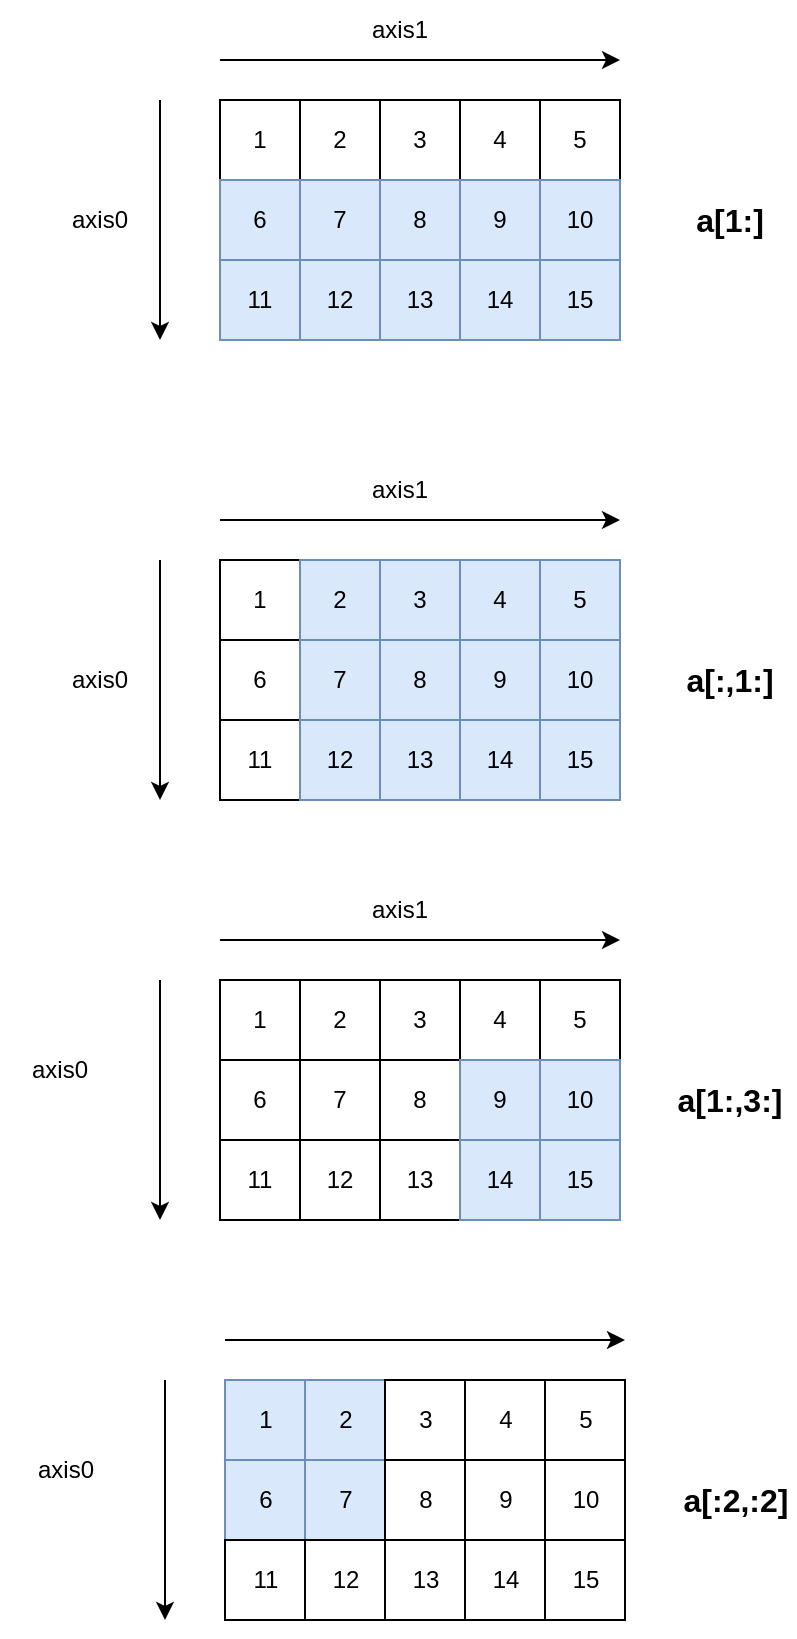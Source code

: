 <mxfile version="20.7.4" type="device"><diagram id="Dqdid7MpPEFilvSCYaec" name="Page-1"><mxGraphModel dx="472" dy="834" grid="1" gridSize="10" guides="1" tooltips="1" connect="1" arrows="1" fold="1" page="1" pageScale="1" pageWidth="850" pageHeight="1100" math="0" shadow="0"><root><mxCell id="0"/><mxCell id="1" parent="0"/><mxCell id="s8rCrCagsM5qFTCuOg0A-1" value="1" style="whiteSpace=wrap;html=1;aspect=fixed;" vertex="1" parent="1"><mxGeometry x="200" y="200" width="40" height="40" as="geometry"/></mxCell><mxCell id="s8rCrCagsM5qFTCuOg0A-2" value="2" style="whiteSpace=wrap;html=1;aspect=fixed;" vertex="1" parent="1"><mxGeometry x="240" y="200" width="40" height="40" as="geometry"/></mxCell><mxCell id="s8rCrCagsM5qFTCuOg0A-3" value="3" style="whiteSpace=wrap;html=1;aspect=fixed;" vertex="1" parent="1"><mxGeometry x="280" y="200" width="40" height="40" as="geometry"/></mxCell><mxCell id="s8rCrCagsM5qFTCuOg0A-4" value="4" style="whiteSpace=wrap;html=1;aspect=fixed;" vertex="1" parent="1"><mxGeometry x="320" y="200" width="40" height="40" as="geometry"/></mxCell><mxCell id="s8rCrCagsM5qFTCuOg0A-5" value="5" style="whiteSpace=wrap;html=1;aspect=fixed;" vertex="1" parent="1"><mxGeometry x="360" y="200" width="40" height="40" as="geometry"/></mxCell><mxCell id="s8rCrCagsM5qFTCuOg0A-6" value="6" style="whiteSpace=wrap;html=1;aspect=fixed;fillColor=#dae8fc;strokeColor=#6c8ebf;" vertex="1" parent="1"><mxGeometry x="200" y="240" width="40" height="40" as="geometry"/></mxCell><mxCell id="s8rCrCagsM5qFTCuOg0A-7" value="7" style="whiteSpace=wrap;html=1;aspect=fixed;fillColor=#dae8fc;strokeColor=#6c8ebf;" vertex="1" parent="1"><mxGeometry x="240" y="240" width="40" height="40" as="geometry"/></mxCell><mxCell id="s8rCrCagsM5qFTCuOg0A-8" value="8" style="whiteSpace=wrap;html=1;aspect=fixed;fillColor=#dae8fc;strokeColor=#6c8ebf;" vertex="1" parent="1"><mxGeometry x="280" y="240" width="40" height="40" as="geometry"/></mxCell><mxCell id="s8rCrCagsM5qFTCuOg0A-9" value="9" style="whiteSpace=wrap;html=1;aspect=fixed;fillColor=#dae8fc;strokeColor=#6c8ebf;" vertex="1" parent="1"><mxGeometry x="320" y="240" width="40" height="40" as="geometry"/></mxCell><mxCell id="s8rCrCagsM5qFTCuOg0A-10" value="10" style="whiteSpace=wrap;html=1;aspect=fixed;fillColor=#dae8fc;strokeColor=#6c8ebf;" vertex="1" parent="1"><mxGeometry x="360" y="240" width="40" height="40" as="geometry"/></mxCell><mxCell id="s8rCrCagsM5qFTCuOg0A-11" value="11" style="whiteSpace=wrap;html=1;aspect=fixed;fillColor=#dae8fc;strokeColor=#6c8ebf;" vertex="1" parent="1"><mxGeometry x="200" y="280" width="40" height="40" as="geometry"/></mxCell><mxCell id="s8rCrCagsM5qFTCuOg0A-12" value="12" style="whiteSpace=wrap;html=1;aspect=fixed;fillColor=#dae8fc;strokeColor=#6c8ebf;" vertex="1" parent="1"><mxGeometry x="240" y="280" width="40" height="40" as="geometry"/></mxCell><mxCell id="s8rCrCagsM5qFTCuOg0A-13" value="13" style="whiteSpace=wrap;html=1;aspect=fixed;fillColor=#dae8fc;strokeColor=#6c8ebf;" vertex="1" parent="1"><mxGeometry x="280" y="280" width="40" height="40" as="geometry"/></mxCell><mxCell id="s8rCrCagsM5qFTCuOg0A-14" value="14" style="whiteSpace=wrap;html=1;aspect=fixed;fillColor=#dae8fc;strokeColor=#6c8ebf;" vertex="1" parent="1"><mxGeometry x="320" y="280" width="40" height="40" as="geometry"/></mxCell><mxCell id="s8rCrCagsM5qFTCuOg0A-15" value="15" style="whiteSpace=wrap;html=1;aspect=fixed;fillColor=#dae8fc;strokeColor=#6c8ebf;" vertex="1" parent="1"><mxGeometry x="360" y="280" width="40" height="40" as="geometry"/></mxCell><mxCell id="s8rCrCagsM5qFTCuOg0A-16" value="" style="endArrow=classic;html=1;rounded=0;" edge="1" parent="1"><mxGeometry x="-0.333" y="20" width="50" height="50" relative="1" as="geometry"><mxPoint x="170" y="200" as="sourcePoint"/><mxPoint x="170" y="320" as="targetPoint"/><mxPoint as="offset"/></mxGeometry></mxCell><mxCell id="s8rCrCagsM5qFTCuOg0A-18" value="" style="endArrow=classic;html=1;rounded=0;" edge="1" parent="1"><mxGeometry width="50" height="50" relative="1" as="geometry"><mxPoint x="200" y="180" as="sourcePoint"/><mxPoint x="400" y="180" as="targetPoint"/></mxGeometry></mxCell><mxCell id="s8rCrCagsM5qFTCuOg0A-19" value="axis1" style="text;html=1;strokeColor=none;fillColor=none;align=center;verticalAlign=middle;whiteSpace=wrap;rounded=0;" vertex="1" parent="1"><mxGeometry x="260" y="150" width="60" height="30" as="geometry"/></mxCell><mxCell id="s8rCrCagsM5qFTCuOg0A-26" value="axis0" style="text;html=1;strokeColor=none;fillColor=none;align=center;verticalAlign=middle;whiteSpace=wrap;rounded=0;" vertex="1" parent="1"><mxGeometry x="110" y="245" width="60" height="30" as="geometry"/></mxCell><mxCell id="s8rCrCagsM5qFTCuOg0A-27" value="a[1:]" style="text;html=1;strokeColor=none;fillColor=none;align=center;verticalAlign=middle;whiteSpace=wrap;rounded=0;fontStyle=1;fontSize=16;" vertex="1" parent="1"><mxGeometry x="425" y="245" width="60" height="30" as="geometry"/></mxCell><mxCell id="s8rCrCagsM5qFTCuOg0A-28" value="1" style="whiteSpace=wrap;html=1;aspect=fixed;" vertex="1" parent="1"><mxGeometry x="200" y="430" width="40" height="40" as="geometry"/></mxCell><mxCell id="s8rCrCagsM5qFTCuOg0A-29" value="2" style="whiteSpace=wrap;html=1;aspect=fixed;fillColor=#dae8fc;strokeColor=#6c8ebf;" vertex="1" parent="1"><mxGeometry x="240" y="430" width="40" height="40" as="geometry"/></mxCell><mxCell id="s8rCrCagsM5qFTCuOg0A-30" value="3" style="whiteSpace=wrap;html=1;aspect=fixed;fillColor=#dae8fc;strokeColor=#6c8ebf;" vertex="1" parent="1"><mxGeometry x="280" y="430" width="40" height="40" as="geometry"/></mxCell><mxCell id="s8rCrCagsM5qFTCuOg0A-31" value="4" style="whiteSpace=wrap;html=1;aspect=fixed;fillColor=#dae8fc;strokeColor=#6c8ebf;" vertex="1" parent="1"><mxGeometry x="320" y="430" width="40" height="40" as="geometry"/></mxCell><mxCell id="s8rCrCagsM5qFTCuOg0A-32" value="5" style="whiteSpace=wrap;html=1;aspect=fixed;fillColor=#dae8fc;strokeColor=#6c8ebf;" vertex="1" parent="1"><mxGeometry x="360" y="430" width="40" height="40" as="geometry"/></mxCell><mxCell id="s8rCrCagsM5qFTCuOg0A-33" value="6" style="whiteSpace=wrap;html=1;aspect=fixed;" vertex="1" parent="1"><mxGeometry x="200" y="470" width="40" height="40" as="geometry"/></mxCell><mxCell id="s8rCrCagsM5qFTCuOg0A-34" value="7" style="whiteSpace=wrap;html=1;aspect=fixed;fillColor=#dae8fc;strokeColor=#6c8ebf;" vertex="1" parent="1"><mxGeometry x="240" y="470" width="40" height="40" as="geometry"/></mxCell><mxCell id="s8rCrCagsM5qFTCuOg0A-35" value="8" style="whiteSpace=wrap;html=1;aspect=fixed;fillColor=#dae8fc;strokeColor=#6c8ebf;" vertex="1" parent="1"><mxGeometry x="280" y="470" width="40" height="40" as="geometry"/></mxCell><mxCell id="s8rCrCagsM5qFTCuOg0A-36" value="9" style="whiteSpace=wrap;html=1;aspect=fixed;fillColor=#dae8fc;strokeColor=#6c8ebf;" vertex="1" parent="1"><mxGeometry x="320" y="470" width="40" height="40" as="geometry"/></mxCell><mxCell id="s8rCrCagsM5qFTCuOg0A-37" value="10" style="whiteSpace=wrap;html=1;aspect=fixed;fillColor=#dae8fc;strokeColor=#6c8ebf;" vertex="1" parent="1"><mxGeometry x="360" y="470" width="40" height="40" as="geometry"/></mxCell><mxCell id="s8rCrCagsM5qFTCuOg0A-38" value="11" style="whiteSpace=wrap;html=1;aspect=fixed;" vertex="1" parent="1"><mxGeometry x="200" y="510" width="40" height="40" as="geometry"/></mxCell><mxCell id="s8rCrCagsM5qFTCuOg0A-39" value="12" style="whiteSpace=wrap;html=1;aspect=fixed;fillColor=#dae8fc;strokeColor=#6c8ebf;" vertex="1" parent="1"><mxGeometry x="240" y="510" width="40" height="40" as="geometry"/></mxCell><mxCell id="s8rCrCagsM5qFTCuOg0A-40" value="13" style="whiteSpace=wrap;html=1;aspect=fixed;fillColor=#dae8fc;strokeColor=#6c8ebf;" vertex="1" parent="1"><mxGeometry x="280" y="510" width="40" height="40" as="geometry"/></mxCell><mxCell id="s8rCrCagsM5qFTCuOg0A-41" value="14" style="whiteSpace=wrap;html=1;aspect=fixed;fillColor=#dae8fc;strokeColor=#6c8ebf;" vertex="1" parent="1"><mxGeometry x="320" y="510" width="40" height="40" as="geometry"/></mxCell><mxCell id="s8rCrCagsM5qFTCuOg0A-42" value="15" style="whiteSpace=wrap;html=1;aspect=fixed;fillColor=#dae8fc;strokeColor=#6c8ebf;" vertex="1" parent="1"><mxGeometry x="360" y="510" width="40" height="40" as="geometry"/></mxCell><mxCell id="s8rCrCagsM5qFTCuOg0A-43" value="" style="endArrow=classic;html=1;rounded=0;" edge="1" parent="1"><mxGeometry x="-0.333" y="20" width="50" height="50" relative="1" as="geometry"><mxPoint x="170" y="430" as="sourcePoint"/><mxPoint x="170" y="550" as="targetPoint"/><mxPoint as="offset"/></mxGeometry></mxCell><mxCell id="s8rCrCagsM5qFTCuOg0A-44" value="" style="endArrow=classic;html=1;rounded=0;" edge="1" parent="1"><mxGeometry width="50" height="50" relative="1" as="geometry"><mxPoint x="200" y="410" as="sourcePoint"/><mxPoint x="400" y="410" as="targetPoint"/></mxGeometry></mxCell><mxCell id="s8rCrCagsM5qFTCuOg0A-45" value="axis1" style="text;html=1;strokeColor=none;fillColor=none;align=center;verticalAlign=middle;whiteSpace=wrap;rounded=0;" vertex="1" parent="1"><mxGeometry x="260" y="380" width="60" height="30" as="geometry"/></mxCell><mxCell id="s8rCrCagsM5qFTCuOg0A-46" value="a[:,1:]" style="text;html=1;strokeColor=none;fillColor=none;align=center;verticalAlign=middle;whiteSpace=wrap;rounded=0;fontStyle=1;fontSize=16;" vertex="1" parent="1"><mxGeometry x="425" y="475" width="60" height="30" as="geometry"/></mxCell><mxCell id="s8rCrCagsM5qFTCuOg0A-47" value="1" style="whiteSpace=wrap;html=1;aspect=fixed;" vertex="1" parent="1"><mxGeometry x="200" y="640" width="40" height="40" as="geometry"/></mxCell><mxCell id="s8rCrCagsM5qFTCuOg0A-48" value="2" style="whiteSpace=wrap;html=1;aspect=fixed;" vertex="1" parent="1"><mxGeometry x="240" y="640" width="40" height="40" as="geometry"/></mxCell><mxCell id="s8rCrCagsM5qFTCuOg0A-49" value="3" style="whiteSpace=wrap;html=1;aspect=fixed;" vertex="1" parent="1"><mxGeometry x="280" y="640" width="40" height="40" as="geometry"/></mxCell><mxCell id="s8rCrCagsM5qFTCuOg0A-50" value="4" style="whiteSpace=wrap;html=1;aspect=fixed;" vertex="1" parent="1"><mxGeometry x="320" y="640" width="40" height="40" as="geometry"/></mxCell><mxCell id="s8rCrCagsM5qFTCuOg0A-51" value="5" style="whiteSpace=wrap;html=1;aspect=fixed;" vertex="1" parent="1"><mxGeometry x="360" y="640" width="40" height="40" as="geometry"/></mxCell><mxCell id="s8rCrCagsM5qFTCuOg0A-52" value="6" style="whiteSpace=wrap;html=1;aspect=fixed;" vertex="1" parent="1"><mxGeometry x="200" y="680" width="40" height="40" as="geometry"/></mxCell><mxCell id="s8rCrCagsM5qFTCuOg0A-53" value="7" style="whiteSpace=wrap;html=1;aspect=fixed;" vertex="1" parent="1"><mxGeometry x="240" y="680" width="40" height="40" as="geometry"/></mxCell><mxCell id="s8rCrCagsM5qFTCuOg0A-54" value="8" style="whiteSpace=wrap;html=1;aspect=fixed;" vertex="1" parent="1"><mxGeometry x="280" y="680" width="40" height="40" as="geometry"/></mxCell><mxCell id="s8rCrCagsM5qFTCuOg0A-55" value="9" style="whiteSpace=wrap;html=1;aspect=fixed;fillColor=#dae8fc;strokeColor=#6c8ebf;" vertex="1" parent="1"><mxGeometry x="320" y="680" width="40" height="40" as="geometry"/></mxCell><mxCell id="s8rCrCagsM5qFTCuOg0A-56" value="10" style="whiteSpace=wrap;html=1;aspect=fixed;fillColor=#dae8fc;strokeColor=#6c8ebf;" vertex="1" parent="1"><mxGeometry x="360" y="680" width="40" height="40" as="geometry"/></mxCell><mxCell id="s8rCrCagsM5qFTCuOg0A-57" value="11" style="whiteSpace=wrap;html=1;aspect=fixed;" vertex="1" parent="1"><mxGeometry x="200" y="720" width="40" height="40" as="geometry"/></mxCell><mxCell id="s8rCrCagsM5qFTCuOg0A-58" value="12" style="whiteSpace=wrap;html=1;aspect=fixed;" vertex="1" parent="1"><mxGeometry x="240" y="720" width="40" height="40" as="geometry"/></mxCell><mxCell id="s8rCrCagsM5qFTCuOg0A-59" value="13" style="whiteSpace=wrap;html=1;aspect=fixed;" vertex="1" parent="1"><mxGeometry x="280" y="720" width="40" height="40" as="geometry"/></mxCell><mxCell id="s8rCrCagsM5qFTCuOg0A-60" value="14" style="whiteSpace=wrap;html=1;aspect=fixed;fillColor=#dae8fc;strokeColor=#6c8ebf;" vertex="1" parent="1"><mxGeometry x="320" y="720" width="40" height="40" as="geometry"/></mxCell><mxCell id="s8rCrCagsM5qFTCuOg0A-61" value="15" style="whiteSpace=wrap;html=1;aspect=fixed;fillColor=#dae8fc;strokeColor=#6c8ebf;" vertex="1" parent="1"><mxGeometry x="360" y="720" width="40" height="40" as="geometry"/></mxCell><mxCell id="s8rCrCagsM5qFTCuOg0A-62" value="" style="endArrow=classic;html=1;rounded=0;" edge="1" parent="1"><mxGeometry x="-0.333" y="20" width="50" height="50" relative="1" as="geometry"><mxPoint x="170" y="640" as="sourcePoint"/><mxPoint x="170" y="760" as="targetPoint"/><mxPoint as="offset"/></mxGeometry></mxCell><mxCell id="s8rCrCagsM5qFTCuOg0A-63" value="" style="endArrow=classic;html=1;rounded=0;" edge="1" parent="1"><mxGeometry width="50" height="50" relative="1" as="geometry"><mxPoint x="200" y="620" as="sourcePoint"/><mxPoint x="400" y="620" as="targetPoint"/></mxGeometry></mxCell><mxCell id="s8rCrCagsM5qFTCuOg0A-64" value="axis1" style="text;html=1;strokeColor=none;fillColor=none;align=center;verticalAlign=middle;whiteSpace=wrap;rounded=0;" vertex="1" parent="1"><mxGeometry x="260" y="590" width="60" height="30" as="geometry"/></mxCell><mxCell id="s8rCrCagsM5qFTCuOg0A-65" value="a[1:,3:]" style="text;html=1;strokeColor=none;fillColor=none;align=center;verticalAlign=middle;whiteSpace=wrap;rounded=0;fontStyle=1;fontSize=16;" vertex="1" parent="1"><mxGeometry x="425" y="685" width="60" height="30" as="geometry"/></mxCell><mxCell id="s8rCrCagsM5qFTCuOg0A-66" value="axis0" style="text;html=1;strokeColor=none;fillColor=none;align=center;verticalAlign=middle;whiteSpace=wrap;rounded=0;" vertex="1" parent="1"><mxGeometry x="110" y="475" width="60" height="30" as="geometry"/></mxCell><mxCell id="s8rCrCagsM5qFTCuOg0A-67" value="axis0" style="text;html=1;strokeColor=none;fillColor=none;align=center;verticalAlign=middle;whiteSpace=wrap;rounded=0;" vertex="1" parent="1"><mxGeometry x="90" y="670" width="60" height="30" as="geometry"/></mxCell><mxCell id="s8rCrCagsM5qFTCuOg0A-68" value="1" style="whiteSpace=wrap;html=1;aspect=fixed;fillColor=#dae8fc;strokeColor=#6c8ebf;" vertex="1" parent="1"><mxGeometry x="202.5" y="840" width="40" height="40" as="geometry"/></mxCell><mxCell id="s8rCrCagsM5qFTCuOg0A-69" value="2" style="whiteSpace=wrap;html=1;aspect=fixed;fillColor=#dae8fc;strokeColor=#6c8ebf;" vertex="1" parent="1"><mxGeometry x="242.5" y="840" width="40" height="40" as="geometry"/></mxCell><mxCell id="s8rCrCagsM5qFTCuOg0A-70" value="3" style="whiteSpace=wrap;html=1;aspect=fixed;" vertex="1" parent="1"><mxGeometry x="282.5" y="840" width="40" height="40" as="geometry"/></mxCell><mxCell id="s8rCrCagsM5qFTCuOg0A-71" value="4" style="whiteSpace=wrap;html=1;aspect=fixed;" vertex="1" parent="1"><mxGeometry x="322.5" y="840" width="40" height="40" as="geometry"/></mxCell><mxCell id="s8rCrCagsM5qFTCuOg0A-72" value="5" style="whiteSpace=wrap;html=1;aspect=fixed;" vertex="1" parent="1"><mxGeometry x="362.5" y="840" width="40" height="40" as="geometry"/></mxCell><mxCell id="s8rCrCagsM5qFTCuOg0A-73" value="6" style="whiteSpace=wrap;html=1;aspect=fixed;fillColor=#dae8fc;strokeColor=#6c8ebf;" vertex="1" parent="1"><mxGeometry x="202.5" y="880" width="40" height="40" as="geometry"/></mxCell><mxCell id="s8rCrCagsM5qFTCuOg0A-74" value="7" style="whiteSpace=wrap;html=1;aspect=fixed;fillColor=#dae8fc;strokeColor=#6c8ebf;" vertex="1" parent="1"><mxGeometry x="242.5" y="880" width="40" height="40" as="geometry"/></mxCell><mxCell id="s8rCrCagsM5qFTCuOg0A-75" value="8" style="whiteSpace=wrap;html=1;aspect=fixed;" vertex="1" parent="1"><mxGeometry x="282.5" y="880" width="40" height="40" as="geometry"/></mxCell><mxCell id="s8rCrCagsM5qFTCuOg0A-76" value="9" style="whiteSpace=wrap;html=1;aspect=fixed;" vertex="1" parent="1"><mxGeometry x="322.5" y="880" width="40" height="40" as="geometry"/></mxCell><mxCell id="s8rCrCagsM5qFTCuOg0A-77" value="10" style="whiteSpace=wrap;html=1;aspect=fixed;" vertex="1" parent="1"><mxGeometry x="362.5" y="880" width="40" height="40" as="geometry"/></mxCell><mxCell id="s8rCrCagsM5qFTCuOg0A-78" value="11" style="whiteSpace=wrap;html=1;aspect=fixed;" vertex="1" parent="1"><mxGeometry x="202.5" y="920" width="40" height="40" as="geometry"/></mxCell><mxCell id="s8rCrCagsM5qFTCuOg0A-79" value="12" style="whiteSpace=wrap;html=1;aspect=fixed;" vertex="1" parent="1"><mxGeometry x="242.5" y="920" width="40" height="40" as="geometry"/></mxCell><mxCell id="s8rCrCagsM5qFTCuOg0A-80" value="13" style="whiteSpace=wrap;html=1;aspect=fixed;" vertex="1" parent="1"><mxGeometry x="282.5" y="920" width="40" height="40" as="geometry"/></mxCell><mxCell id="s8rCrCagsM5qFTCuOg0A-81" value="14" style="whiteSpace=wrap;html=1;aspect=fixed;" vertex="1" parent="1"><mxGeometry x="322.5" y="920" width="40" height="40" as="geometry"/></mxCell><mxCell id="s8rCrCagsM5qFTCuOg0A-82" value="15" style="whiteSpace=wrap;html=1;aspect=fixed;" vertex="1" parent="1"><mxGeometry x="362.5" y="920" width="40" height="40" as="geometry"/></mxCell><mxCell id="s8rCrCagsM5qFTCuOg0A-83" value="" style="endArrow=classic;html=1;rounded=0;" edge="1" parent="1"><mxGeometry x="-0.333" y="20" width="50" height="50" relative="1" as="geometry"><mxPoint x="172.5" y="840.0" as="sourcePoint"/><mxPoint x="172.5" y="960.0" as="targetPoint"/><mxPoint as="offset"/></mxGeometry></mxCell><mxCell id="s8rCrCagsM5qFTCuOg0A-84" value="" style="endArrow=classic;html=1;rounded=0;" edge="1" parent="1"><mxGeometry width="50" height="50" relative="1" as="geometry"><mxPoint x="202.5" y="820.0" as="sourcePoint"/><mxPoint x="402.5" y="820.0" as="targetPoint"/></mxGeometry></mxCell><mxCell id="s8rCrCagsM5qFTCuOg0A-85" value="a[:2,:2]" style="text;html=1;strokeColor=none;fillColor=none;align=center;verticalAlign=middle;whiteSpace=wrap;rounded=0;fontStyle=1;fontSize=16;" vertex="1" parent="1"><mxGeometry x="427.5" y="885" width="60" height="30" as="geometry"/></mxCell><mxCell id="s8rCrCagsM5qFTCuOg0A-86" value="axis0" style="text;html=1;strokeColor=none;fillColor=none;align=center;verticalAlign=middle;whiteSpace=wrap;rounded=0;" vertex="1" parent="1"><mxGeometry x="92.5" y="870" width="60" height="30" as="geometry"/></mxCell></root></mxGraphModel></diagram></mxfile>